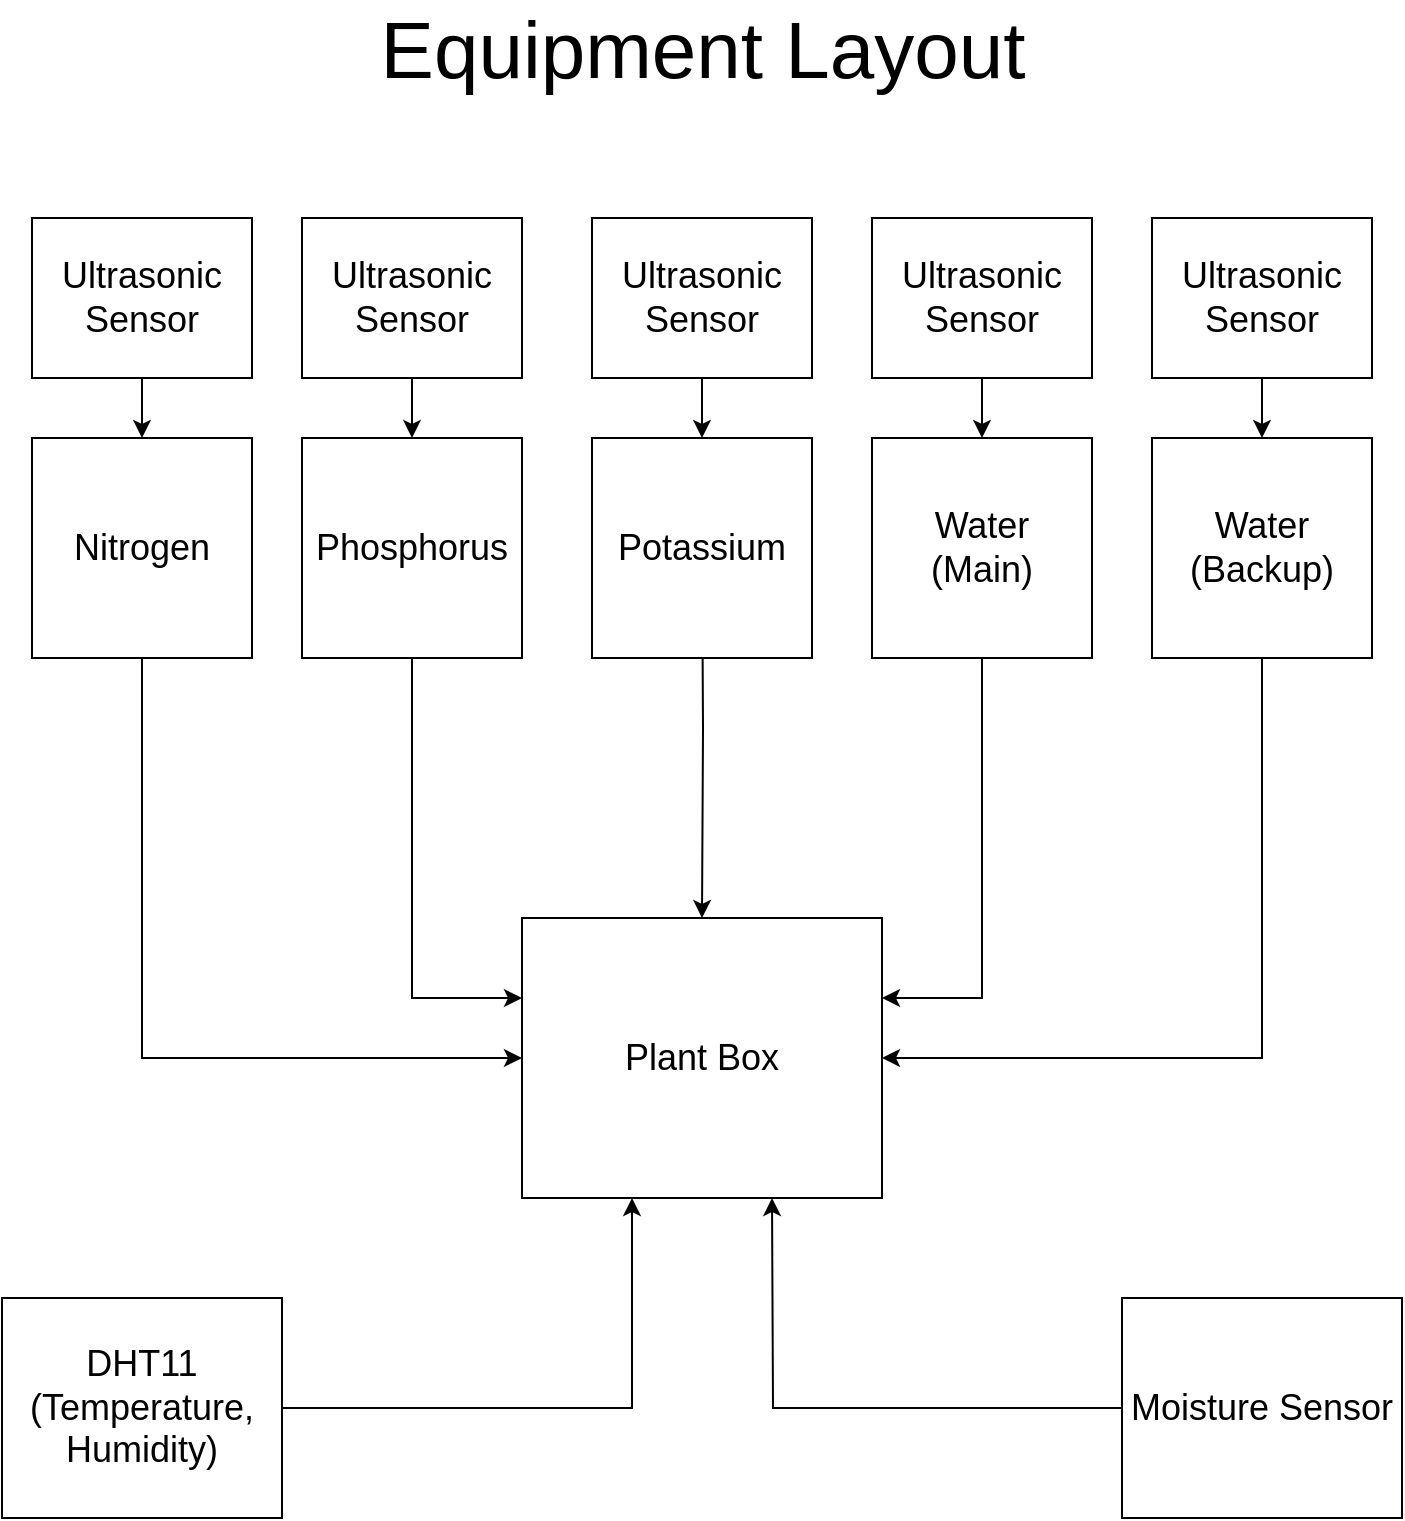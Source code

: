 <mxfile version="15.4.0" type="device"><diagram id="w5ddGwVRLNwGeoixs6e9" name="Page-1"><mxGraphModel dx="1422" dy="793" grid="1" gridSize="10" guides="1" tooltips="1" connect="1" arrows="1" fold="1" page="1" pageScale="1" pageWidth="850" pageHeight="1100" math="0" shadow="0"><root><mxCell id="0"/><mxCell id="1" parent="0"/><mxCell id="k9r348tsoedcz19YQHqC-1" value="&lt;font style=&quot;font-size: 18px&quot;&gt;Plant Box&lt;/font&gt;" style="rounded=0;whiteSpace=wrap;html=1;" parent="1" vertex="1"><mxGeometry x="335" y="490" width="180" height="140" as="geometry"/></mxCell><mxCell id="k9r348tsoedcz19YQHqC-7" style="edgeStyle=orthogonalEdgeStyle;rounded=0;orthogonalLoop=1;jettySize=auto;html=1;entryX=0;entryY=0.5;entryDx=0;entryDy=0;fontSize=18;" parent="1" target="k9r348tsoedcz19YQHqC-1" edge="1"><mxGeometry relative="1" as="geometry"><mxPoint x="145" y="300" as="sourcePoint"/><Array as="points"><mxPoint x="145" y="560"/></Array></mxGeometry></mxCell><mxCell id="k9r348tsoedcz19YQHqC-2" value="Nitrogen" style="rounded=0;whiteSpace=wrap;html=1;fontSize=18;" parent="1" vertex="1"><mxGeometry x="90" y="250" width="110" height="110" as="geometry"/></mxCell><mxCell id="k9r348tsoedcz19YQHqC-8" style="edgeStyle=orthogonalEdgeStyle;rounded=0;orthogonalLoop=1;jettySize=auto;html=1;fontSize=18;" parent="1" edge="1"><mxGeometry relative="1" as="geometry"><mxPoint x="280" y="300" as="sourcePoint"/><mxPoint x="335" y="530" as="targetPoint"/><Array as="points"><mxPoint x="280" y="530"/><mxPoint x="335" y="530"/></Array></mxGeometry></mxCell><mxCell id="k9r348tsoedcz19YQHqC-3" value="Phosphorus" style="rounded=0;whiteSpace=wrap;html=1;fontSize=18;" parent="1" vertex="1"><mxGeometry x="225" y="250" width="110" height="110" as="geometry"/></mxCell><mxCell id="k9r348tsoedcz19YQHqC-9" style="edgeStyle=orthogonalEdgeStyle;rounded=0;orthogonalLoop=1;jettySize=auto;html=1;fontSize=18;" parent="1" target="k9r348tsoedcz19YQHqC-1" edge="1"><mxGeometry relative="1" as="geometry"><mxPoint x="425" y="300" as="sourcePoint"/></mxGeometry></mxCell><mxCell id="k9r348tsoedcz19YQHqC-4" value="Potassium" style="rounded=0;whiteSpace=wrap;html=1;fontSize=18;" parent="1" vertex="1"><mxGeometry x="370" y="250" width="110" height="110" as="geometry"/></mxCell><mxCell id="k9r348tsoedcz19YQHqC-11" style="edgeStyle=orthogonalEdgeStyle;rounded=0;orthogonalLoop=1;jettySize=auto;html=1;fontSize=18;" parent="1" target="k9r348tsoedcz19YQHqC-1" edge="1"><mxGeometry relative="1" as="geometry"><mxPoint x="565" y="300" as="sourcePoint"/><Array as="points"><mxPoint x="565" y="530"/></Array></mxGeometry></mxCell><mxCell id="k9r348tsoedcz19YQHqC-5" value="Water&lt;br&gt;(Main)" style="rounded=0;whiteSpace=wrap;html=1;fontSize=18;" parent="1" vertex="1"><mxGeometry x="510" y="250" width="110" height="110" as="geometry"/></mxCell><mxCell id="k9r348tsoedcz19YQHqC-10" style="edgeStyle=orthogonalEdgeStyle;rounded=0;orthogonalLoop=1;jettySize=auto;html=1;entryX=1;entryY=0.5;entryDx=0;entryDy=0;fontSize=18;" parent="1" target="k9r348tsoedcz19YQHqC-1" edge="1"><mxGeometry relative="1" as="geometry"><mxPoint x="705" y="300" as="sourcePoint"/><Array as="points"><mxPoint x="705" y="560"/></Array></mxGeometry></mxCell><mxCell id="k9r348tsoedcz19YQHqC-6" value="Water&lt;br&gt;(Backup)" style="rounded=0;whiteSpace=wrap;html=1;fontSize=18;" parent="1" vertex="1"><mxGeometry x="650" y="250" width="110" height="110" as="geometry"/></mxCell><mxCell id="k9r348tsoedcz19YQHqC-17" style="edgeStyle=orthogonalEdgeStyle;rounded=0;orthogonalLoop=1;jettySize=auto;html=1;fontSize=18;" parent="1" source="k9r348tsoedcz19YQHqC-12" target="k9r348tsoedcz19YQHqC-2" edge="1"><mxGeometry relative="1" as="geometry"/></mxCell><mxCell id="k9r348tsoedcz19YQHqC-12" value="Ultrasonic&lt;br&gt;Sensor" style="rounded=0;whiteSpace=wrap;html=1;fontSize=18;" parent="1" vertex="1"><mxGeometry x="90" y="140" width="110" height="80" as="geometry"/></mxCell><mxCell id="k9r348tsoedcz19YQHqC-18" style="edgeStyle=orthogonalEdgeStyle;rounded=0;orthogonalLoop=1;jettySize=auto;html=1;fontSize=18;" parent="1" source="k9r348tsoedcz19YQHqC-13" target="k9r348tsoedcz19YQHqC-3" edge="1"><mxGeometry relative="1" as="geometry"/></mxCell><mxCell id="k9r348tsoedcz19YQHqC-13" value="Ultrasonic&lt;br&gt;Sensor" style="rounded=0;whiteSpace=wrap;html=1;fontSize=18;" parent="1" vertex="1"><mxGeometry x="225" y="140" width="110" height="80" as="geometry"/></mxCell><mxCell id="k9r348tsoedcz19YQHqC-19" style="edgeStyle=orthogonalEdgeStyle;rounded=0;orthogonalLoop=1;jettySize=auto;html=1;fontSize=18;" parent="1" source="k9r348tsoedcz19YQHqC-14" target="k9r348tsoedcz19YQHqC-4" edge="1"><mxGeometry relative="1" as="geometry"/></mxCell><mxCell id="k9r348tsoedcz19YQHqC-14" value="Ultrasonic&lt;br&gt;Sensor" style="rounded=0;whiteSpace=wrap;html=1;fontSize=18;" parent="1" vertex="1"><mxGeometry x="370" y="140" width="110" height="80" as="geometry"/></mxCell><mxCell id="k9r348tsoedcz19YQHqC-20" style="edgeStyle=orthogonalEdgeStyle;rounded=0;orthogonalLoop=1;jettySize=auto;html=1;fontSize=18;" parent="1" source="k9r348tsoedcz19YQHqC-15" target="k9r348tsoedcz19YQHqC-5" edge="1"><mxGeometry relative="1" as="geometry"/></mxCell><mxCell id="k9r348tsoedcz19YQHqC-15" value="Ultrasonic&lt;br&gt;Sensor" style="rounded=0;whiteSpace=wrap;html=1;fontSize=18;" parent="1" vertex="1"><mxGeometry x="510" y="140" width="110" height="80" as="geometry"/></mxCell><mxCell id="k9r348tsoedcz19YQHqC-21" style="edgeStyle=orthogonalEdgeStyle;rounded=0;orthogonalLoop=1;jettySize=auto;html=1;fontSize=18;" parent="1" source="k9r348tsoedcz19YQHqC-16" target="k9r348tsoedcz19YQHqC-6" edge="1"><mxGeometry relative="1" as="geometry"/></mxCell><mxCell id="k9r348tsoedcz19YQHqC-16" value="Ultrasonic&lt;br&gt;Sensor" style="rounded=0;whiteSpace=wrap;html=1;fontSize=18;" parent="1" vertex="1"><mxGeometry x="650" y="140" width="110" height="80" as="geometry"/></mxCell><mxCell id="k9r348tsoedcz19YQHqC-23" style="edgeStyle=orthogonalEdgeStyle;rounded=0;orthogonalLoop=1;jettySize=auto;html=1;fontSize=18;" parent="1" source="k9r348tsoedcz19YQHqC-22" target="k9r348tsoedcz19YQHqC-1" edge="1"><mxGeometry relative="1" as="geometry"><Array as="points"><mxPoint x="390" y="735"/></Array></mxGeometry></mxCell><mxCell id="k9r348tsoedcz19YQHqC-22" value="DHT11&lt;br&gt;(Temperature,&lt;br&gt;Humidity)" style="rounded=0;whiteSpace=wrap;html=1;fontSize=18;" parent="1" vertex="1"><mxGeometry x="75" y="680" width="140" height="110" as="geometry"/></mxCell><mxCell id="k9r348tsoedcz19YQHqC-25" style="edgeStyle=orthogonalEdgeStyle;rounded=0;orthogonalLoop=1;jettySize=auto;html=1;fontSize=18;" parent="1" source="k9r348tsoedcz19YQHqC-24" edge="1"><mxGeometry relative="1" as="geometry"><mxPoint x="460" y="630" as="targetPoint"/></mxGeometry></mxCell><mxCell id="k9r348tsoedcz19YQHqC-24" value="Moisture Sensor" style="rounded=0;whiteSpace=wrap;html=1;fontSize=18;" parent="1" vertex="1"><mxGeometry x="635" y="680" width="140" height="110" as="geometry"/></mxCell><mxCell id="OnHdrSJvUe8OmXtssGQT-1" value="&lt;font style=&quot;font-size: 40px&quot;&gt;Equipment Layout&lt;/font&gt;" style="text;html=1;resizable=0;autosize=1;align=center;verticalAlign=middle;points=[];fillColor=none;strokeColor=none;rounded=0;" vertex="1" parent="1"><mxGeometry x="255" y="40" width="340" height="30" as="geometry"/></mxCell></root></mxGraphModel></diagram></mxfile>